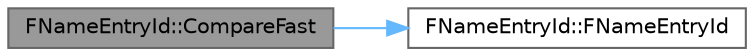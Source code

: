 digraph "FNameEntryId::CompareFast"
{
 // INTERACTIVE_SVG=YES
 // LATEX_PDF_SIZE
  bgcolor="transparent";
  edge [fontname=Helvetica,fontsize=10,labelfontname=Helvetica,labelfontsize=10];
  node [fontname=Helvetica,fontsize=10,shape=box,height=0.2,width=0.4];
  rankdir="LR";
  Node1 [id="Node000001",label="FNameEntryId::CompareFast",height=0.2,width=0.4,color="gray40", fillcolor="grey60", style="filled", fontcolor="black",tooltip="Fast non-alphabetical order that is only stable during this process' lifetime."];
  Node1 -> Node2 [id="edge1_Node000001_Node000002",color="steelblue1",style="solid",tooltip=" "];
  Node2 [id="Node000002",label="FNameEntryId::FNameEntryId",height=0.2,width=0.4,color="grey40", fillcolor="white", style="filled",URL="$d8/dea/structFNameEntryId.html#a80f7d1a47ba84f81afe2933f49d45a5f",tooltip=" "];
}
